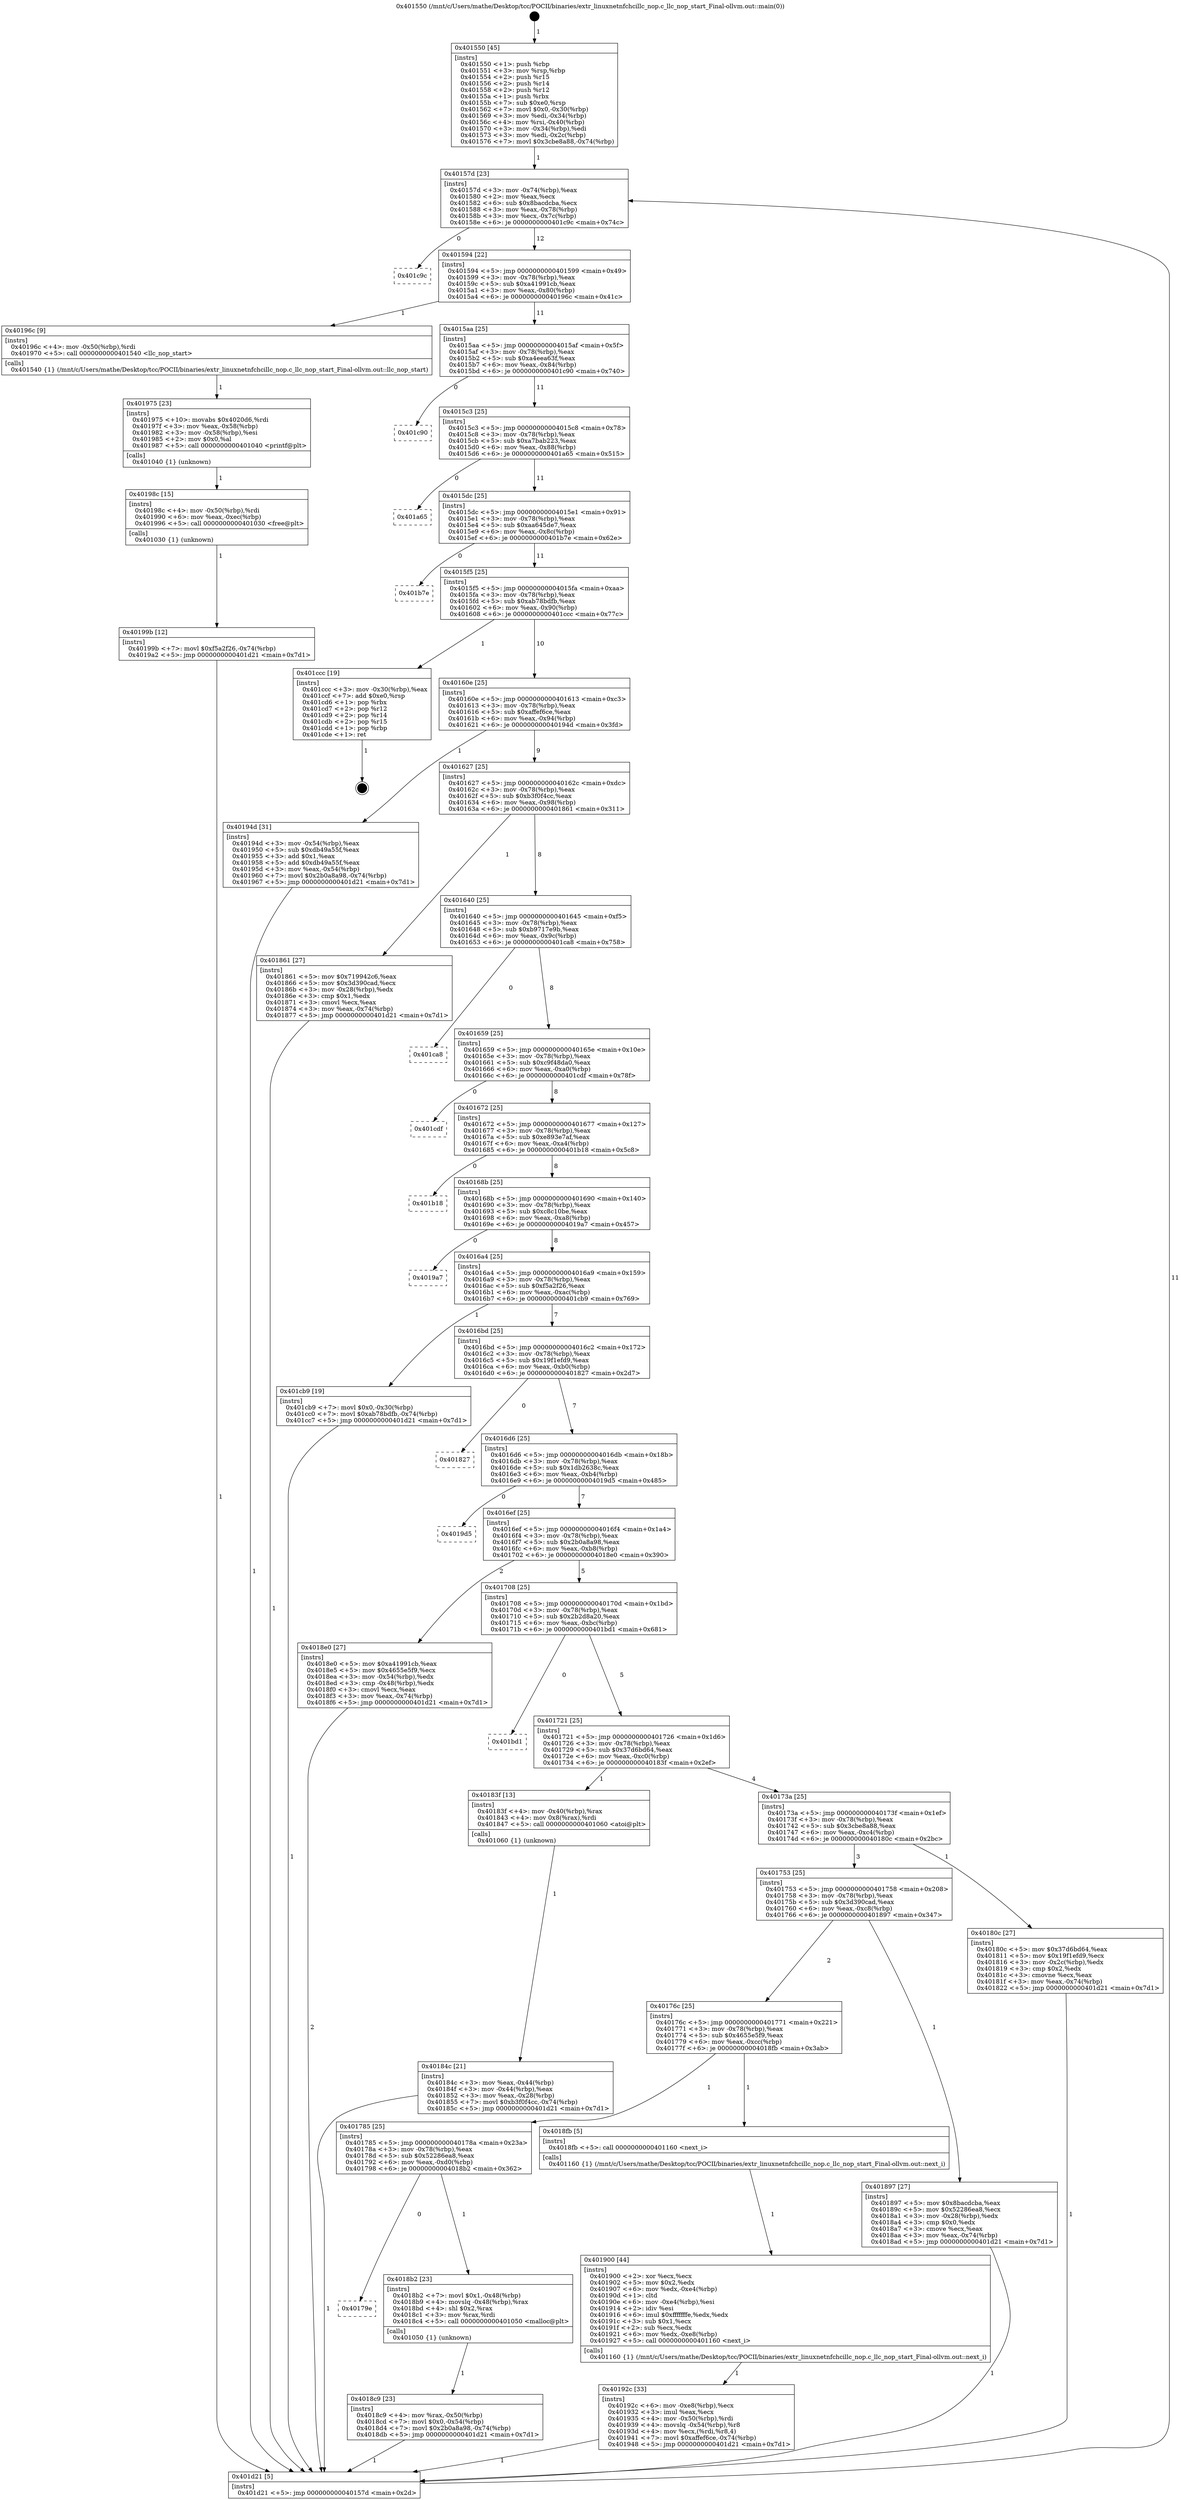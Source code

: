 digraph "0x401550" {
  label = "0x401550 (/mnt/c/Users/mathe/Desktop/tcc/POCII/binaries/extr_linuxnetnfchcillc_nop.c_llc_nop_start_Final-ollvm.out::main(0))"
  labelloc = "t"
  node[shape=record]

  Entry [label="",width=0.3,height=0.3,shape=circle,fillcolor=black,style=filled]
  "0x40157d" [label="{
     0x40157d [23]\l
     | [instrs]\l
     &nbsp;&nbsp;0x40157d \<+3\>: mov -0x74(%rbp),%eax\l
     &nbsp;&nbsp;0x401580 \<+2\>: mov %eax,%ecx\l
     &nbsp;&nbsp;0x401582 \<+6\>: sub $0x8bacdcba,%ecx\l
     &nbsp;&nbsp;0x401588 \<+3\>: mov %eax,-0x78(%rbp)\l
     &nbsp;&nbsp;0x40158b \<+3\>: mov %ecx,-0x7c(%rbp)\l
     &nbsp;&nbsp;0x40158e \<+6\>: je 0000000000401c9c \<main+0x74c\>\l
  }"]
  "0x401c9c" [label="{
     0x401c9c\l
  }", style=dashed]
  "0x401594" [label="{
     0x401594 [22]\l
     | [instrs]\l
     &nbsp;&nbsp;0x401594 \<+5\>: jmp 0000000000401599 \<main+0x49\>\l
     &nbsp;&nbsp;0x401599 \<+3\>: mov -0x78(%rbp),%eax\l
     &nbsp;&nbsp;0x40159c \<+5\>: sub $0xa41991cb,%eax\l
     &nbsp;&nbsp;0x4015a1 \<+3\>: mov %eax,-0x80(%rbp)\l
     &nbsp;&nbsp;0x4015a4 \<+6\>: je 000000000040196c \<main+0x41c\>\l
  }"]
  Exit [label="",width=0.3,height=0.3,shape=circle,fillcolor=black,style=filled,peripheries=2]
  "0x40196c" [label="{
     0x40196c [9]\l
     | [instrs]\l
     &nbsp;&nbsp;0x40196c \<+4\>: mov -0x50(%rbp),%rdi\l
     &nbsp;&nbsp;0x401970 \<+5\>: call 0000000000401540 \<llc_nop_start\>\l
     | [calls]\l
     &nbsp;&nbsp;0x401540 \{1\} (/mnt/c/Users/mathe/Desktop/tcc/POCII/binaries/extr_linuxnetnfchcillc_nop.c_llc_nop_start_Final-ollvm.out::llc_nop_start)\l
  }"]
  "0x4015aa" [label="{
     0x4015aa [25]\l
     | [instrs]\l
     &nbsp;&nbsp;0x4015aa \<+5\>: jmp 00000000004015af \<main+0x5f\>\l
     &nbsp;&nbsp;0x4015af \<+3\>: mov -0x78(%rbp),%eax\l
     &nbsp;&nbsp;0x4015b2 \<+5\>: sub $0xa4eea63f,%eax\l
     &nbsp;&nbsp;0x4015b7 \<+6\>: mov %eax,-0x84(%rbp)\l
     &nbsp;&nbsp;0x4015bd \<+6\>: je 0000000000401c90 \<main+0x740\>\l
  }"]
  "0x40199b" [label="{
     0x40199b [12]\l
     | [instrs]\l
     &nbsp;&nbsp;0x40199b \<+7\>: movl $0xf5a2f26,-0x74(%rbp)\l
     &nbsp;&nbsp;0x4019a2 \<+5\>: jmp 0000000000401d21 \<main+0x7d1\>\l
  }"]
  "0x401c90" [label="{
     0x401c90\l
  }", style=dashed]
  "0x4015c3" [label="{
     0x4015c3 [25]\l
     | [instrs]\l
     &nbsp;&nbsp;0x4015c3 \<+5\>: jmp 00000000004015c8 \<main+0x78\>\l
     &nbsp;&nbsp;0x4015c8 \<+3\>: mov -0x78(%rbp),%eax\l
     &nbsp;&nbsp;0x4015cb \<+5\>: sub $0xa7bab223,%eax\l
     &nbsp;&nbsp;0x4015d0 \<+6\>: mov %eax,-0x88(%rbp)\l
     &nbsp;&nbsp;0x4015d6 \<+6\>: je 0000000000401a65 \<main+0x515\>\l
  }"]
  "0x40198c" [label="{
     0x40198c [15]\l
     | [instrs]\l
     &nbsp;&nbsp;0x40198c \<+4\>: mov -0x50(%rbp),%rdi\l
     &nbsp;&nbsp;0x401990 \<+6\>: mov %eax,-0xec(%rbp)\l
     &nbsp;&nbsp;0x401996 \<+5\>: call 0000000000401030 \<free@plt\>\l
     | [calls]\l
     &nbsp;&nbsp;0x401030 \{1\} (unknown)\l
  }"]
  "0x401a65" [label="{
     0x401a65\l
  }", style=dashed]
  "0x4015dc" [label="{
     0x4015dc [25]\l
     | [instrs]\l
     &nbsp;&nbsp;0x4015dc \<+5\>: jmp 00000000004015e1 \<main+0x91\>\l
     &nbsp;&nbsp;0x4015e1 \<+3\>: mov -0x78(%rbp),%eax\l
     &nbsp;&nbsp;0x4015e4 \<+5\>: sub $0xaa645de7,%eax\l
     &nbsp;&nbsp;0x4015e9 \<+6\>: mov %eax,-0x8c(%rbp)\l
     &nbsp;&nbsp;0x4015ef \<+6\>: je 0000000000401b7e \<main+0x62e\>\l
  }"]
  "0x401975" [label="{
     0x401975 [23]\l
     | [instrs]\l
     &nbsp;&nbsp;0x401975 \<+10\>: movabs $0x4020d6,%rdi\l
     &nbsp;&nbsp;0x40197f \<+3\>: mov %eax,-0x58(%rbp)\l
     &nbsp;&nbsp;0x401982 \<+3\>: mov -0x58(%rbp),%esi\l
     &nbsp;&nbsp;0x401985 \<+2\>: mov $0x0,%al\l
     &nbsp;&nbsp;0x401987 \<+5\>: call 0000000000401040 \<printf@plt\>\l
     | [calls]\l
     &nbsp;&nbsp;0x401040 \{1\} (unknown)\l
  }"]
  "0x401b7e" [label="{
     0x401b7e\l
  }", style=dashed]
  "0x4015f5" [label="{
     0x4015f5 [25]\l
     | [instrs]\l
     &nbsp;&nbsp;0x4015f5 \<+5\>: jmp 00000000004015fa \<main+0xaa\>\l
     &nbsp;&nbsp;0x4015fa \<+3\>: mov -0x78(%rbp),%eax\l
     &nbsp;&nbsp;0x4015fd \<+5\>: sub $0xab78bdfb,%eax\l
     &nbsp;&nbsp;0x401602 \<+6\>: mov %eax,-0x90(%rbp)\l
     &nbsp;&nbsp;0x401608 \<+6\>: je 0000000000401ccc \<main+0x77c\>\l
  }"]
  "0x40192c" [label="{
     0x40192c [33]\l
     | [instrs]\l
     &nbsp;&nbsp;0x40192c \<+6\>: mov -0xe8(%rbp),%ecx\l
     &nbsp;&nbsp;0x401932 \<+3\>: imul %eax,%ecx\l
     &nbsp;&nbsp;0x401935 \<+4\>: mov -0x50(%rbp),%rdi\l
     &nbsp;&nbsp;0x401939 \<+4\>: movslq -0x54(%rbp),%r8\l
     &nbsp;&nbsp;0x40193d \<+4\>: mov %ecx,(%rdi,%r8,4)\l
     &nbsp;&nbsp;0x401941 \<+7\>: movl $0xaffef6ce,-0x74(%rbp)\l
     &nbsp;&nbsp;0x401948 \<+5\>: jmp 0000000000401d21 \<main+0x7d1\>\l
  }"]
  "0x401ccc" [label="{
     0x401ccc [19]\l
     | [instrs]\l
     &nbsp;&nbsp;0x401ccc \<+3\>: mov -0x30(%rbp),%eax\l
     &nbsp;&nbsp;0x401ccf \<+7\>: add $0xe0,%rsp\l
     &nbsp;&nbsp;0x401cd6 \<+1\>: pop %rbx\l
     &nbsp;&nbsp;0x401cd7 \<+2\>: pop %r12\l
     &nbsp;&nbsp;0x401cd9 \<+2\>: pop %r14\l
     &nbsp;&nbsp;0x401cdb \<+2\>: pop %r15\l
     &nbsp;&nbsp;0x401cdd \<+1\>: pop %rbp\l
     &nbsp;&nbsp;0x401cde \<+1\>: ret\l
  }"]
  "0x40160e" [label="{
     0x40160e [25]\l
     | [instrs]\l
     &nbsp;&nbsp;0x40160e \<+5\>: jmp 0000000000401613 \<main+0xc3\>\l
     &nbsp;&nbsp;0x401613 \<+3\>: mov -0x78(%rbp),%eax\l
     &nbsp;&nbsp;0x401616 \<+5\>: sub $0xaffef6ce,%eax\l
     &nbsp;&nbsp;0x40161b \<+6\>: mov %eax,-0x94(%rbp)\l
     &nbsp;&nbsp;0x401621 \<+6\>: je 000000000040194d \<main+0x3fd\>\l
  }"]
  "0x401900" [label="{
     0x401900 [44]\l
     | [instrs]\l
     &nbsp;&nbsp;0x401900 \<+2\>: xor %ecx,%ecx\l
     &nbsp;&nbsp;0x401902 \<+5\>: mov $0x2,%edx\l
     &nbsp;&nbsp;0x401907 \<+6\>: mov %edx,-0xe4(%rbp)\l
     &nbsp;&nbsp;0x40190d \<+1\>: cltd\l
     &nbsp;&nbsp;0x40190e \<+6\>: mov -0xe4(%rbp),%esi\l
     &nbsp;&nbsp;0x401914 \<+2\>: idiv %esi\l
     &nbsp;&nbsp;0x401916 \<+6\>: imul $0xfffffffe,%edx,%edx\l
     &nbsp;&nbsp;0x40191c \<+3\>: sub $0x1,%ecx\l
     &nbsp;&nbsp;0x40191f \<+2\>: sub %ecx,%edx\l
     &nbsp;&nbsp;0x401921 \<+6\>: mov %edx,-0xe8(%rbp)\l
     &nbsp;&nbsp;0x401927 \<+5\>: call 0000000000401160 \<next_i\>\l
     | [calls]\l
     &nbsp;&nbsp;0x401160 \{1\} (/mnt/c/Users/mathe/Desktop/tcc/POCII/binaries/extr_linuxnetnfchcillc_nop.c_llc_nop_start_Final-ollvm.out::next_i)\l
  }"]
  "0x40194d" [label="{
     0x40194d [31]\l
     | [instrs]\l
     &nbsp;&nbsp;0x40194d \<+3\>: mov -0x54(%rbp),%eax\l
     &nbsp;&nbsp;0x401950 \<+5\>: sub $0xdb49a55f,%eax\l
     &nbsp;&nbsp;0x401955 \<+3\>: add $0x1,%eax\l
     &nbsp;&nbsp;0x401958 \<+5\>: add $0xdb49a55f,%eax\l
     &nbsp;&nbsp;0x40195d \<+3\>: mov %eax,-0x54(%rbp)\l
     &nbsp;&nbsp;0x401960 \<+7\>: movl $0x2b0a8a98,-0x74(%rbp)\l
     &nbsp;&nbsp;0x401967 \<+5\>: jmp 0000000000401d21 \<main+0x7d1\>\l
  }"]
  "0x401627" [label="{
     0x401627 [25]\l
     | [instrs]\l
     &nbsp;&nbsp;0x401627 \<+5\>: jmp 000000000040162c \<main+0xdc\>\l
     &nbsp;&nbsp;0x40162c \<+3\>: mov -0x78(%rbp),%eax\l
     &nbsp;&nbsp;0x40162f \<+5\>: sub $0xb3f0f4cc,%eax\l
     &nbsp;&nbsp;0x401634 \<+6\>: mov %eax,-0x98(%rbp)\l
     &nbsp;&nbsp;0x40163a \<+6\>: je 0000000000401861 \<main+0x311\>\l
  }"]
  "0x4018c9" [label="{
     0x4018c9 [23]\l
     | [instrs]\l
     &nbsp;&nbsp;0x4018c9 \<+4\>: mov %rax,-0x50(%rbp)\l
     &nbsp;&nbsp;0x4018cd \<+7\>: movl $0x0,-0x54(%rbp)\l
     &nbsp;&nbsp;0x4018d4 \<+7\>: movl $0x2b0a8a98,-0x74(%rbp)\l
     &nbsp;&nbsp;0x4018db \<+5\>: jmp 0000000000401d21 \<main+0x7d1\>\l
  }"]
  "0x401861" [label="{
     0x401861 [27]\l
     | [instrs]\l
     &nbsp;&nbsp;0x401861 \<+5\>: mov $0x719942c6,%eax\l
     &nbsp;&nbsp;0x401866 \<+5\>: mov $0x3d390cad,%ecx\l
     &nbsp;&nbsp;0x40186b \<+3\>: mov -0x28(%rbp),%edx\l
     &nbsp;&nbsp;0x40186e \<+3\>: cmp $0x1,%edx\l
     &nbsp;&nbsp;0x401871 \<+3\>: cmovl %ecx,%eax\l
     &nbsp;&nbsp;0x401874 \<+3\>: mov %eax,-0x74(%rbp)\l
     &nbsp;&nbsp;0x401877 \<+5\>: jmp 0000000000401d21 \<main+0x7d1\>\l
  }"]
  "0x401640" [label="{
     0x401640 [25]\l
     | [instrs]\l
     &nbsp;&nbsp;0x401640 \<+5\>: jmp 0000000000401645 \<main+0xf5\>\l
     &nbsp;&nbsp;0x401645 \<+3\>: mov -0x78(%rbp),%eax\l
     &nbsp;&nbsp;0x401648 \<+5\>: sub $0xb9717e9b,%eax\l
     &nbsp;&nbsp;0x40164d \<+6\>: mov %eax,-0x9c(%rbp)\l
     &nbsp;&nbsp;0x401653 \<+6\>: je 0000000000401ca8 \<main+0x758\>\l
  }"]
  "0x40179e" [label="{
     0x40179e\l
  }", style=dashed]
  "0x401ca8" [label="{
     0x401ca8\l
  }", style=dashed]
  "0x401659" [label="{
     0x401659 [25]\l
     | [instrs]\l
     &nbsp;&nbsp;0x401659 \<+5\>: jmp 000000000040165e \<main+0x10e\>\l
     &nbsp;&nbsp;0x40165e \<+3\>: mov -0x78(%rbp),%eax\l
     &nbsp;&nbsp;0x401661 \<+5\>: sub $0xc9f48da0,%eax\l
     &nbsp;&nbsp;0x401666 \<+6\>: mov %eax,-0xa0(%rbp)\l
     &nbsp;&nbsp;0x40166c \<+6\>: je 0000000000401cdf \<main+0x78f\>\l
  }"]
  "0x4018b2" [label="{
     0x4018b2 [23]\l
     | [instrs]\l
     &nbsp;&nbsp;0x4018b2 \<+7\>: movl $0x1,-0x48(%rbp)\l
     &nbsp;&nbsp;0x4018b9 \<+4\>: movslq -0x48(%rbp),%rax\l
     &nbsp;&nbsp;0x4018bd \<+4\>: shl $0x2,%rax\l
     &nbsp;&nbsp;0x4018c1 \<+3\>: mov %rax,%rdi\l
     &nbsp;&nbsp;0x4018c4 \<+5\>: call 0000000000401050 \<malloc@plt\>\l
     | [calls]\l
     &nbsp;&nbsp;0x401050 \{1\} (unknown)\l
  }"]
  "0x401cdf" [label="{
     0x401cdf\l
  }", style=dashed]
  "0x401672" [label="{
     0x401672 [25]\l
     | [instrs]\l
     &nbsp;&nbsp;0x401672 \<+5\>: jmp 0000000000401677 \<main+0x127\>\l
     &nbsp;&nbsp;0x401677 \<+3\>: mov -0x78(%rbp),%eax\l
     &nbsp;&nbsp;0x40167a \<+5\>: sub $0xe893e7af,%eax\l
     &nbsp;&nbsp;0x40167f \<+6\>: mov %eax,-0xa4(%rbp)\l
     &nbsp;&nbsp;0x401685 \<+6\>: je 0000000000401b18 \<main+0x5c8\>\l
  }"]
  "0x401785" [label="{
     0x401785 [25]\l
     | [instrs]\l
     &nbsp;&nbsp;0x401785 \<+5\>: jmp 000000000040178a \<main+0x23a\>\l
     &nbsp;&nbsp;0x40178a \<+3\>: mov -0x78(%rbp),%eax\l
     &nbsp;&nbsp;0x40178d \<+5\>: sub $0x52286ea8,%eax\l
     &nbsp;&nbsp;0x401792 \<+6\>: mov %eax,-0xd0(%rbp)\l
     &nbsp;&nbsp;0x401798 \<+6\>: je 00000000004018b2 \<main+0x362\>\l
  }"]
  "0x401b18" [label="{
     0x401b18\l
  }", style=dashed]
  "0x40168b" [label="{
     0x40168b [25]\l
     | [instrs]\l
     &nbsp;&nbsp;0x40168b \<+5\>: jmp 0000000000401690 \<main+0x140\>\l
     &nbsp;&nbsp;0x401690 \<+3\>: mov -0x78(%rbp),%eax\l
     &nbsp;&nbsp;0x401693 \<+5\>: sub $0xc8c10be,%eax\l
     &nbsp;&nbsp;0x401698 \<+6\>: mov %eax,-0xa8(%rbp)\l
     &nbsp;&nbsp;0x40169e \<+6\>: je 00000000004019a7 \<main+0x457\>\l
  }"]
  "0x4018fb" [label="{
     0x4018fb [5]\l
     | [instrs]\l
     &nbsp;&nbsp;0x4018fb \<+5\>: call 0000000000401160 \<next_i\>\l
     | [calls]\l
     &nbsp;&nbsp;0x401160 \{1\} (/mnt/c/Users/mathe/Desktop/tcc/POCII/binaries/extr_linuxnetnfchcillc_nop.c_llc_nop_start_Final-ollvm.out::next_i)\l
  }"]
  "0x4019a7" [label="{
     0x4019a7\l
  }", style=dashed]
  "0x4016a4" [label="{
     0x4016a4 [25]\l
     | [instrs]\l
     &nbsp;&nbsp;0x4016a4 \<+5\>: jmp 00000000004016a9 \<main+0x159\>\l
     &nbsp;&nbsp;0x4016a9 \<+3\>: mov -0x78(%rbp),%eax\l
     &nbsp;&nbsp;0x4016ac \<+5\>: sub $0xf5a2f26,%eax\l
     &nbsp;&nbsp;0x4016b1 \<+6\>: mov %eax,-0xac(%rbp)\l
     &nbsp;&nbsp;0x4016b7 \<+6\>: je 0000000000401cb9 \<main+0x769\>\l
  }"]
  "0x40176c" [label="{
     0x40176c [25]\l
     | [instrs]\l
     &nbsp;&nbsp;0x40176c \<+5\>: jmp 0000000000401771 \<main+0x221\>\l
     &nbsp;&nbsp;0x401771 \<+3\>: mov -0x78(%rbp),%eax\l
     &nbsp;&nbsp;0x401774 \<+5\>: sub $0x4655e5f9,%eax\l
     &nbsp;&nbsp;0x401779 \<+6\>: mov %eax,-0xcc(%rbp)\l
     &nbsp;&nbsp;0x40177f \<+6\>: je 00000000004018fb \<main+0x3ab\>\l
  }"]
  "0x401cb9" [label="{
     0x401cb9 [19]\l
     | [instrs]\l
     &nbsp;&nbsp;0x401cb9 \<+7\>: movl $0x0,-0x30(%rbp)\l
     &nbsp;&nbsp;0x401cc0 \<+7\>: movl $0xab78bdfb,-0x74(%rbp)\l
     &nbsp;&nbsp;0x401cc7 \<+5\>: jmp 0000000000401d21 \<main+0x7d1\>\l
  }"]
  "0x4016bd" [label="{
     0x4016bd [25]\l
     | [instrs]\l
     &nbsp;&nbsp;0x4016bd \<+5\>: jmp 00000000004016c2 \<main+0x172\>\l
     &nbsp;&nbsp;0x4016c2 \<+3\>: mov -0x78(%rbp),%eax\l
     &nbsp;&nbsp;0x4016c5 \<+5\>: sub $0x19f1efd9,%eax\l
     &nbsp;&nbsp;0x4016ca \<+6\>: mov %eax,-0xb0(%rbp)\l
     &nbsp;&nbsp;0x4016d0 \<+6\>: je 0000000000401827 \<main+0x2d7\>\l
  }"]
  "0x401897" [label="{
     0x401897 [27]\l
     | [instrs]\l
     &nbsp;&nbsp;0x401897 \<+5\>: mov $0x8bacdcba,%eax\l
     &nbsp;&nbsp;0x40189c \<+5\>: mov $0x52286ea8,%ecx\l
     &nbsp;&nbsp;0x4018a1 \<+3\>: mov -0x28(%rbp),%edx\l
     &nbsp;&nbsp;0x4018a4 \<+3\>: cmp $0x0,%edx\l
     &nbsp;&nbsp;0x4018a7 \<+3\>: cmove %ecx,%eax\l
     &nbsp;&nbsp;0x4018aa \<+3\>: mov %eax,-0x74(%rbp)\l
     &nbsp;&nbsp;0x4018ad \<+5\>: jmp 0000000000401d21 \<main+0x7d1\>\l
  }"]
  "0x401827" [label="{
     0x401827\l
  }", style=dashed]
  "0x4016d6" [label="{
     0x4016d6 [25]\l
     | [instrs]\l
     &nbsp;&nbsp;0x4016d6 \<+5\>: jmp 00000000004016db \<main+0x18b\>\l
     &nbsp;&nbsp;0x4016db \<+3\>: mov -0x78(%rbp),%eax\l
     &nbsp;&nbsp;0x4016de \<+5\>: sub $0x1db2638c,%eax\l
     &nbsp;&nbsp;0x4016e3 \<+6\>: mov %eax,-0xb4(%rbp)\l
     &nbsp;&nbsp;0x4016e9 \<+6\>: je 00000000004019d5 \<main+0x485\>\l
  }"]
  "0x40184c" [label="{
     0x40184c [21]\l
     | [instrs]\l
     &nbsp;&nbsp;0x40184c \<+3\>: mov %eax,-0x44(%rbp)\l
     &nbsp;&nbsp;0x40184f \<+3\>: mov -0x44(%rbp),%eax\l
     &nbsp;&nbsp;0x401852 \<+3\>: mov %eax,-0x28(%rbp)\l
     &nbsp;&nbsp;0x401855 \<+7\>: movl $0xb3f0f4cc,-0x74(%rbp)\l
     &nbsp;&nbsp;0x40185c \<+5\>: jmp 0000000000401d21 \<main+0x7d1\>\l
  }"]
  "0x4019d5" [label="{
     0x4019d5\l
  }", style=dashed]
  "0x4016ef" [label="{
     0x4016ef [25]\l
     | [instrs]\l
     &nbsp;&nbsp;0x4016ef \<+5\>: jmp 00000000004016f4 \<main+0x1a4\>\l
     &nbsp;&nbsp;0x4016f4 \<+3\>: mov -0x78(%rbp),%eax\l
     &nbsp;&nbsp;0x4016f7 \<+5\>: sub $0x2b0a8a98,%eax\l
     &nbsp;&nbsp;0x4016fc \<+6\>: mov %eax,-0xb8(%rbp)\l
     &nbsp;&nbsp;0x401702 \<+6\>: je 00000000004018e0 \<main+0x390\>\l
  }"]
  "0x401550" [label="{
     0x401550 [45]\l
     | [instrs]\l
     &nbsp;&nbsp;0x401550 \<+1\>: push %rbp\l
     &nbsp;&nbsp;0x401551 \<+3\>: mov %rsp,%rbp\l
     &nbsp;&nbsp;0x401554 \<+2\>: push %r15\l
     &nbsp;&nbsp;0x401556 \<+2\>: push %r14\l
     &nbsp;&nbsp;0x401558 \<+2\>: push %r12\l
     &nbsp;&nbsp;0x40155a \<+1\>: push %rbx\l
     &nbsp;&nbsp;0x40155b \<+7\>: sub $0xe0,%rsp\l
     &nbsp;&nbsp;0x401562 \<+7\>: movl $0x0,-0x30(%rbp)\l
     &nbsp;&nbsp;0x401569 \<+3\>: mov %edi,-0x34(%rbp)\l
     &nbsp;&nbsp;0x40156c \<+4\>: mov %rsi,-0x40(%rbp)\l
     &nbsp;&nbsp;0x401570 \<+3\>: mov -0x34(%rbp),%edi\l
     &nbsp;&nbsp;0x401573 \<+3\>: mov %edi,-0x2c(%rbp)\l
     &nbsp;&nbsp;0x401576 \<+7\>: movl $0x3cbe8a88,-0x74(%rbp)\l
  }"]
  "0x4018e0" [label="{
     0x4018e0 [27]\l
     | [instrs]\l
     &nbsp;&nbsp;0x4018e0 \<+5\>: mov $0xa41991cb,%eax\l
     &nbsp;&nbsp;0x4018e5 \<+5\>: mov $0x4655e5f9,%ecx\l
     &nbsp;&nbsp;0x4018ea \<+3\>: mov -0x54(%rbp),%edx\l
     &nbsp;&nbsp;0x4018ed \<+3\>: cmp -0x48(%rbp),%edx\l
     &nbsp;&nbsp;0x4018f0 \<+3\>: cmovl %ecx,%eax\l
     &nbsp;&nbsp;0x4018f3 \<+3\>: mov %eax,-0x74(%rbp)\l
     &nbsp;&nbsp;0x4018f6 \<+5\>: jmp 0000000000401d21 \<main+0x7d1\>\l
  }"]
  "0x401708" [label="{
     0x401708 [25]\l
     | [instrs]\l
     &nbsp;&nbsp;0x401708 \<+5\>: jmp 000000000040170d \<main+0x1bd\>\l
     &nbsp;&nbsp;0x40170d \<+3\>: mov -0x78(%rbp),%eax\l
     &nbsp;&nbsp;0x401710 \<+5\>: sub $0x2b2d8a20,%eax\l
     &nbsp;&nbsp;0x401715 \<+6\>: mov %eax,-0xbc(%rbp)\l
     &nbsp;&nbsp;0x40171b \<+6\>: je 0000000000401bd1 \<main+0x681\>\l
  }"]
  "0x401d21" [label="{
     0x401d21 [5]\l
     | [instrs]\l
     &nbsp;&nbsp;0x401d21 \<+5\>: jmp 000000000040157d \<main+0x2d\>\l
  }"]
  "0x401bd1" [label="{
     0x401bd1\l
  }", style=dashed]
  "0x401721" [label="{
     0x401721 [25]\l
     | [instrs]\l
     &nbsp;&nbsp;0x401721 \<+5\>: jmp 0000000000401726 \<main+0x1d6\>\l
     &nbsp;&nbsp;0x401726 \<+3\>: mov -0x78(%rbp),%eax\l
     &nbsp;&nbsp;0x401729 \<+5\>: sub $0x37d6bd64,%eax\l
     &nbsp;&nbsp;0x40172e \<+6\>: mov %eax,-0xc0(%rbp)\l
     &nbsp;&nbsp;0x401734 \<+6\>: je 000000000040183f \<main+0x2ef\>\l
  }"]
  "0x401753" [label="{
     0x401753 [25]\l
     | [instrs]\l
     &nbsp;&nbsp;0x401753 \<+5\>: jmp 0000000000401758 \<main+0x208\>\l
     &nbsp;&nbsp;0x401758 \<+3\>: mov -0x78(%rbp),%eax\l
     &nbsp;&nbsp;0x40175b \<+5\>: sub $0x3d390cad,%eax\l
     &nbsp;&nbsp;0x401760 \<+6\>: mov %eax,-0xc8(%rbp)\l
     &nbsp;&nbsp;0x401766 \<+6\>: je 0000000000401897 \<main+0x347\>\l
  }"]
  "0x40183f" [label="{
     0x40183f [13]\l
     | [instrs]\l
     &nbsp;&nbsp;0x40183f \<+4\>: mov -0x40(%rbp),%rax\l
     &nbsp;&nbsp;0x401843 \<+4\>: mov 0x8(%rax),%rdi\l
     &nbsp;&nbsp;0x401847 \<+5\>: call 0000000000401060 \<atoi@plt\>\l
     | [calls]\l
     &nbsp;&nbsp;0x401060 \{1\} (unknown)\l
  }"]
  "0x40173a" [label="{
     0x40173a [25]\l
     | [instrs]\l
     &nbsp;&nbsp;0x40173a \<+5\>: jmp 000000000040173f \<main+0x1ef\>\l
     &nbsp;&nbsp;0x40173f \<+3\>: mov -0x78(%rbp),%eax\l
     &nbsp;&nbsp;0x401742 \<+5\>: sub $0x3cbe8a88,%eax\l
     &nbsp;&nbsp;0x401747 \<+6\>: mov %eax,-0xc4(%rbp)\l
     &nbsp;&nbsp;0x40174d \<+6\>: je 000000000040180c \<main+0x2bc\>\l
  }"]
  "0x40180c" [label="{
     0x40180c [27]\l
     | [instrs]\l
     &nbsp;&nbsp;0x40180c \<+5\>: mov $0x37d6bd64,%eax\l
     &nbsp;&nbsp;0x401811 \<+5\>: mov $0x19f1efd9,%ecx\l
     &nbsp;&nbsp;0x401816 \<+3\>: mov -0x2c(%rbp),%edx\l
     &nbsp;&nbsp;0x401819 \<+3\>: cmp $0x2,%edx\l
     &nbsp;&nbsp;0x40181c \<+3\>: cmovne %ecx,%eax\l
     &nbsp;&nbsp;0x40181f \<+3\>: mov %eax,-0x74(%rbp)\l
     &nbsp;&nbsp;0x401822 \<+5\>: jmp 0000000000401d21 \<main+0x7d1\>\l
  }"]
  Entry -> "0x401550" [label=" 1"]
  "0x40157d" -> "0x401c9c" [label=" 0"]
  "0x40157d" -> "0x401594" [label=" 12"]
  "0x401ccc" -> Exit [label=" 1"]
  "0x401594" -> "0x40196c" [label=" 1"]
  "0x401594" -> "0x4015aa" [label=" 11"]
  "0x401cb9" -> "0x401d21" [label=" 1"]
  "0x4015aa" -> "0x401c90" [label=" 0"]
  "0x4015aa" -> "0x4015c3" [label=" 11"]
  "0x40199b" -> "0x401d21" [label=" 1"]
  "0x4015c3" -> "0x401a65" [label=" 0"]
  "0x4015c3" -> "0x4015dc" [label=" 11"]
  "0x40198c" -> "0x40199b" [label=" 1"]
  "0x4015dc" -> "0x401b7e" [label=" 0"]
  "0x4015dc" -> "0x4015f5" [label=" 11"]
  "0x401975" -> "0x40198c" [label=" 1"]
  "0x4015f5" -> "0x401ccc" [label=" 1"]
  "0x4015f5" -> "0x40160e" [label=" 10"]
  "0x40196c" -> "0x401975" [label=" 1"]
  "0x40160e" -> "0x40194d" [label=" 1"]
  "0x40160e" -> "0x401627" [label=" 9"]
  "0x40194d" -> "0x401d21" [label=" 1"]
  "0x401627" -> "0x401861" [label=" 1"]
  "0x401627" -> "0x401640" [label=" 8"]
  "0x40192c" -> "0x401d21" [label=" 1"]
  "0x401640" -> "0x401ca8" [label=" 0"]
  "0x401640" -> "0x401659" [label=" 8"]
  "0x401900" -> "0x40192c" [label=" 1"]
  "0x401659" -> "0x401cdf" [label=" 0"]
  "0x401659" -> "0x401672" [label=" 8"]
  "0x4018fb" -> "0x401900" [label=" 1"]
  "0x401672" -> "0x401b18" [label=" 0"]
  "0x401672" -> "0x40168b" [label=" 8"]
  "0x4018c9" -> "0x401d21" [label=" 1"]
  "0x40168b" -> "0x4019a7" [label=" 0"]
  "0x40168b" -> "0x4016a4" [label=" 8"]
  "0x4018b2" -> "0x4018c9" [label=" 1"]
  "0x4016a4" -> "0x401cb9" [label=" 1"]
  "0x4016a4" -> "0x4016bd" [label=" 7"]
  "0x401785" -> "0x4018b2" [label=" 1"]
  "0x4016bd" -> "0x401827" [label=" 0"]
  "0x4016bd" -> "0x4016d6" [label=" 7"]
  "0x4018e0" -> "0x401d21" [label=" 2"]
  "0x4016d6" -> "0x4019d5" [label=" 0"]
  "0x4016d6" -> "0x4016ef" [label=" 7"]
  "0x40176c" -> "0x4018fb" [label=" 1"]
  "0x4016ef" -> "0x4018e0" [label=" 2"]
  "0x4016ef" -> "0x401708" [label=" 5"]
  "0x401785" -> "0x40179e" [label=" 0"]
  "0x401708" -> "0x401bd1" [label=" 0"]
  "0x401708" -> "0x401721" [label=" 5"]
  "0x401897" -> "0x401d21" [label=" 1"]
  "0x401721" -> "0x40183f" [label=" 1"]
  "0x401721" -> "0x40173a" [label=" 4"]
  "0x401753" -> "0x40176c" [label=" 2"]
  "0x40173a" -> "0x40180c" [label=" 1"]
  "0x40173a" -> "0x401753" [label=" 3"]
  "0x40180c" -> "0x401d21" [label=" 1"]
  "0x401550" -> "0x40157d" [label=" 1"]
  "0x401d21" -> "0x40157d" [label=" 11"]
  "0x40183f" -> "0x40184c" [label=" 1"]
  "0x40184c" -> "0x401d21" [label=" 1"]
  "0x401861" -> "0x401d21" [label=" 1"]
  "0x40176c" -> "0x401785" [label=" 1"]
  "0x401753" -> "0x401897" [label=" 1"]
}
